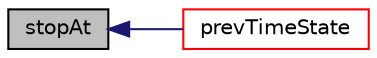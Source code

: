digraph "stopAt"
{
  bgcolor="transparent";
  edge [fontname="Helvetica",fontsize="10",labelfontname="Helvetica",labelfontsize="10"];
  node [fontname="Helvetica",fontsize="10",shape=record];
  rankdir="LR";
  Node24645 [label="stopAt",height=0.2,width=0.4,color="black", fillcolor="grey75", style="filled", fontcolor="black"];
  Node24645 -> Node24646 [dir="back",color="midnightblue",fontsize="10",style="solid",fontname="Helvetica"];
  Node24646 [label="prevTimeState",height=0.2,width=0.4,color="red",URL="$a27457.html#a138041e78b81df1eee147266c7470a96",tooltip="Return previous TimeState if time is being sub-cycled. "];
}

